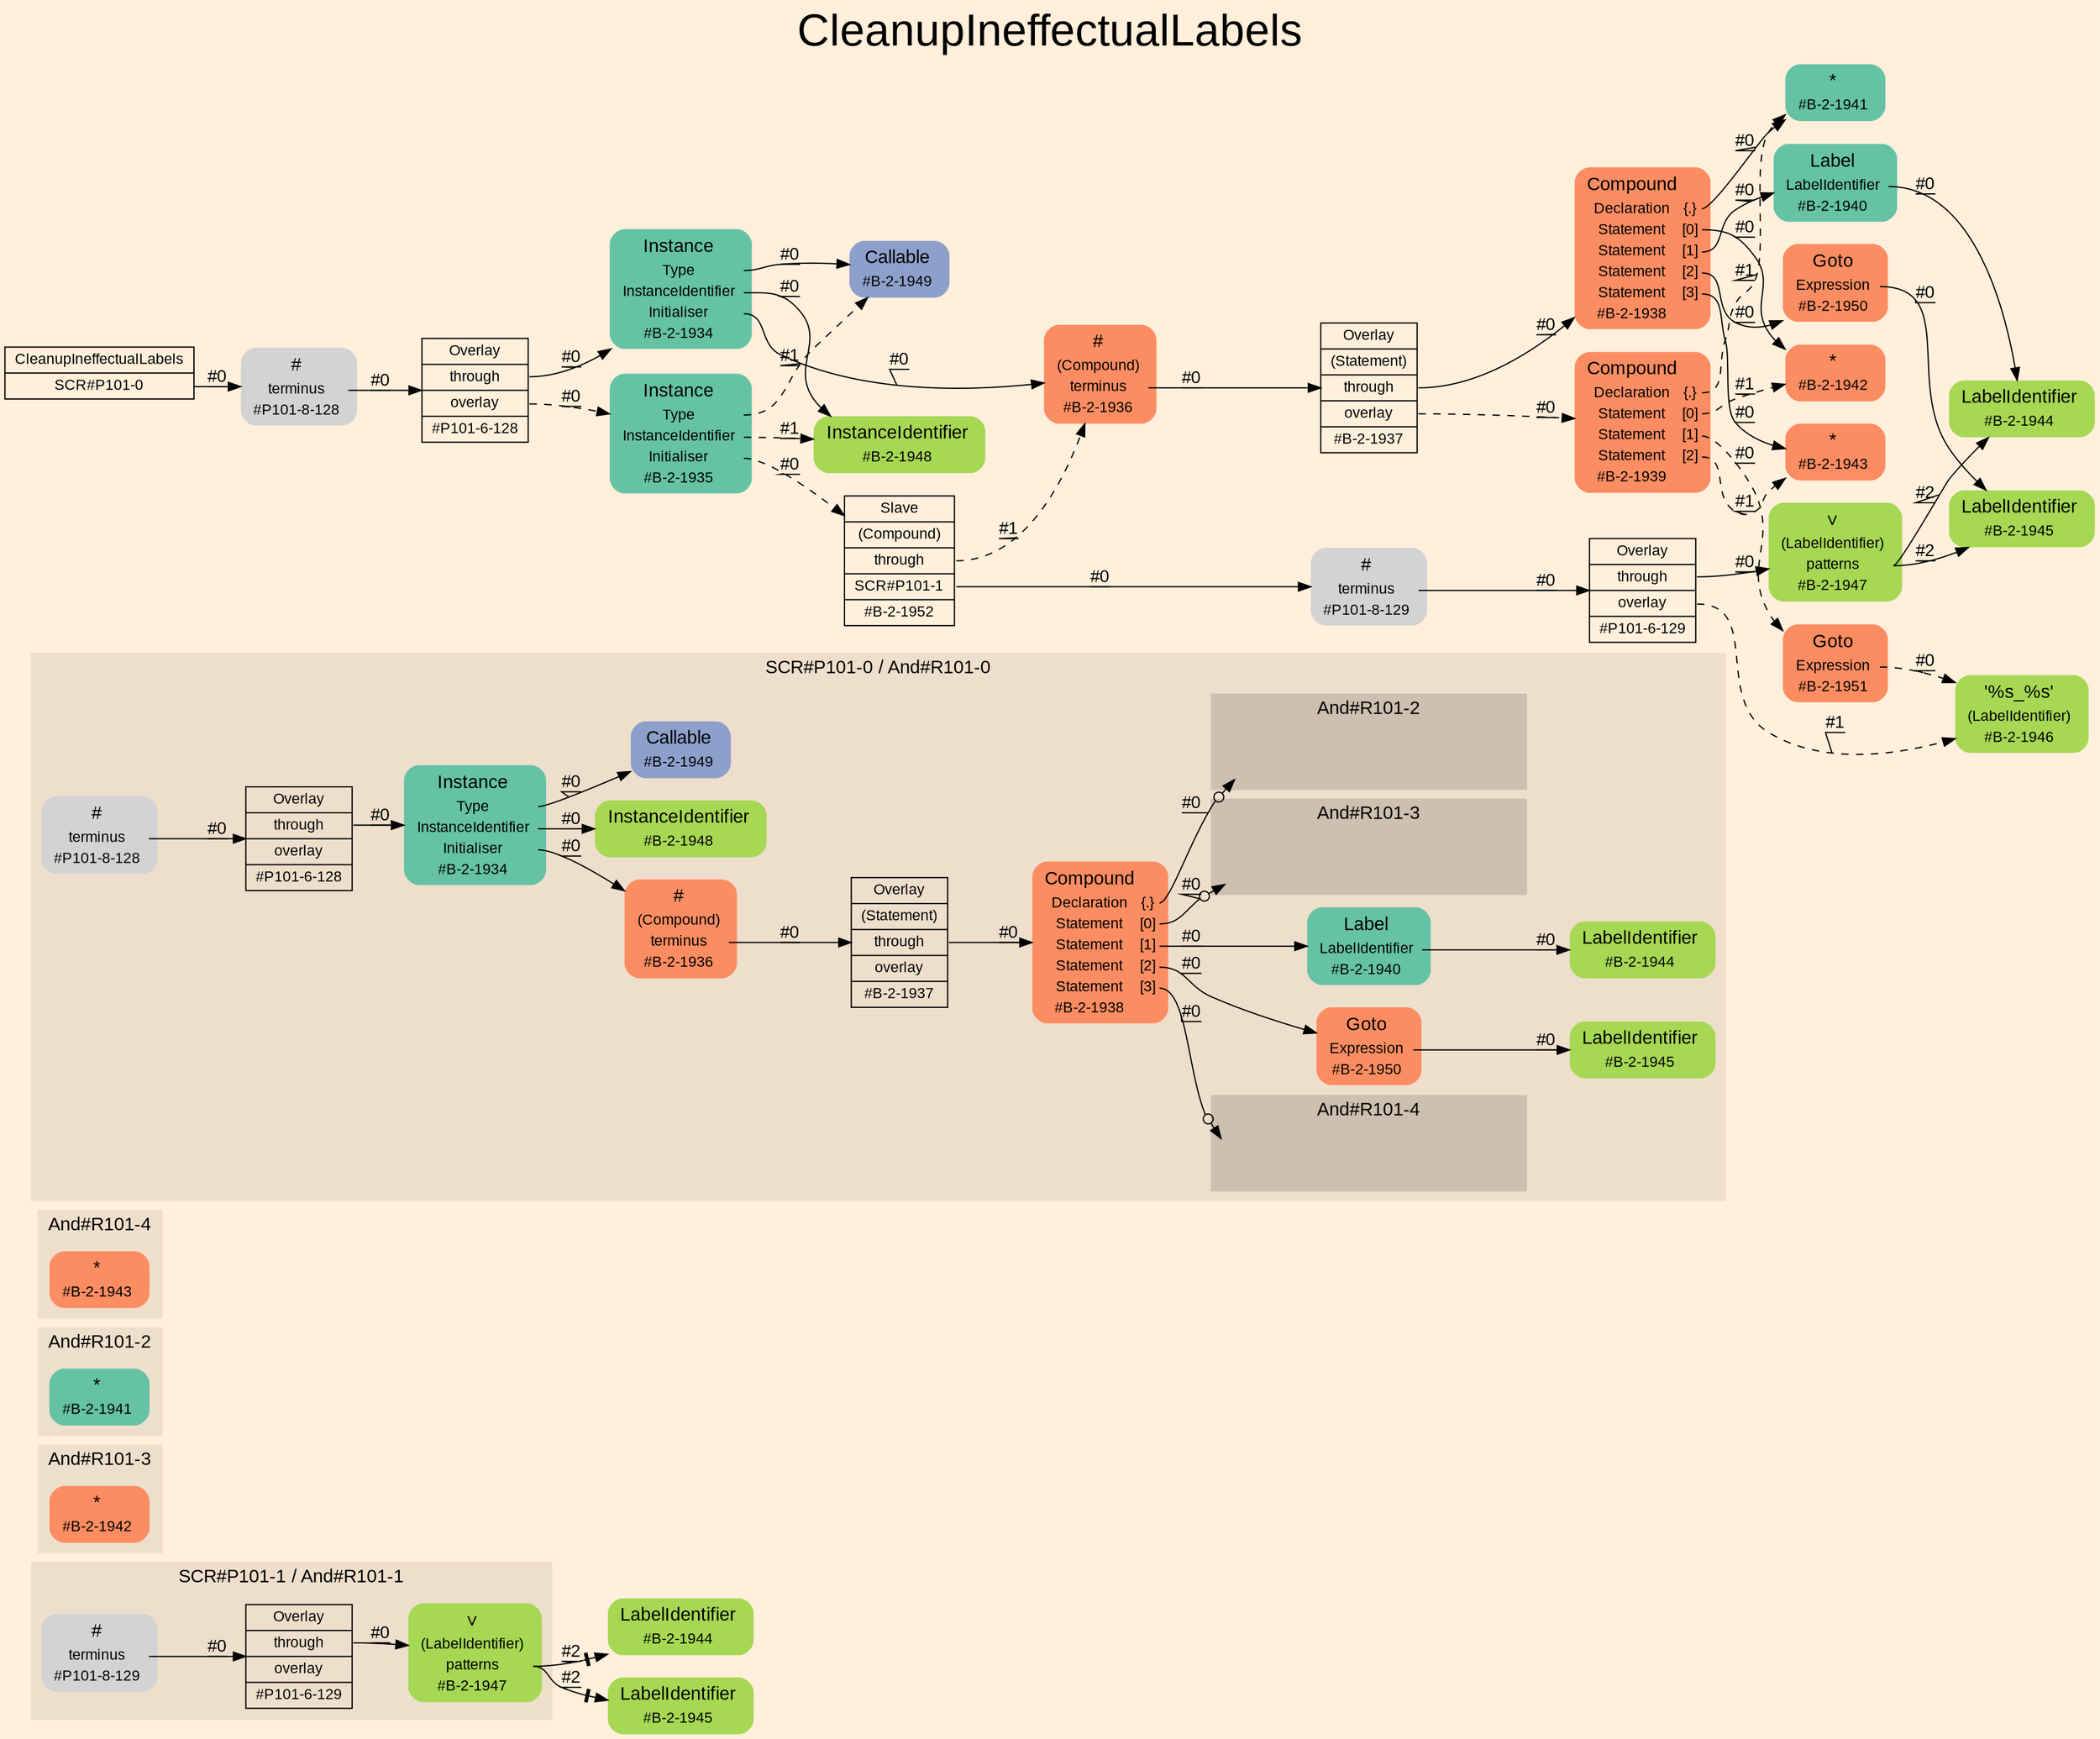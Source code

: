 digraph "CleanupIneffectualLabels" {
label = "CleanupIneffectualLabels"
labelloc = t
fontsize = "36"
graph [
    rankdir = "LR"
    ranksep = 0.3
    bgcolor = antiquewhite1
    color = black
    fontcolor = black
    fontname = "Arial"
];
node [
    fontname = "Arial"
];
edge [
    fontname = "Arial"
];

// -------------------- figure And#R101-1 --------------------
// -------- region And#R101-1 ----------
subgraph "clusterAnd#R101-1" {
    label = "SCR#P101-1 / And#R101-1"
    style = "filled"
    color = antiquewhite2
    fontsize = "15"
    "And#R101-1/#B-2-1947" [
        // -------- block And#R101-1/#B-2-1947 ----------
        shape = "plaintext"
        fillcolor = "/set28/5"
        label = <<TABLE BORDER="0" CELLBORDER="0" CELLSPACING="0">
         <TR><TD><FONT POINT-SIZE="15.0">∨</FONT></TD><TD></TD></TR>
         <TR><TD>(LabelIdentifier)</TD><TD PORT="port0"></TD></TR>
         <TR><TD>patterns</TD><TD PORT="port1"></TD></TR>
         <TR><TD>#B-2-1947</TD><TD PORT="port2"></TD></TR>
        </TABLE>>
        style = "rounded,filled"
        fontsize = "12"
    ];
    
    "And#R101-1/#P101-8-129" [
        // -------- block And#R101-1/#P101-8-129 ----------
        shape = "plaintext"
        label = <<TABLE BORDER="0" CELLBORDER="0" CELLSPACING="0">
         <TR><TD><FONT POINT-SIZE="15.0">#</FONT></TD><TD></TD></TR>
         <TR><TD>terminus</TD><TD PORT="port0"></TD></TR>
         <TR><TD>#P101-8-129</TD><TD PORT="port1"></TD></TR>
        </TABLE>>
        style = "rounded,filled"
        fontsize = "12"
    ];
    
    "And#R101-1/#P101-6-129" [
        // -------- block And#R101-1/#P101-6-129 ----------
        shape = "record"
        fillcolor = antiquewhite2
        label = "<fixed> Overlay | <port0> through | <port1> overlay | <port2> #P101-6-129"
        style = "filled"
        fontsize = "12"
        color = black
        fontcolor = black
    ];
    
}

"And#R101-1/#B-2-1944" [
    // -------- block And#R101-1/#B-2-1944 ----------
    shape = "plaintext"
    fillcolor = "/set28/5"
    label = <<TABLE BORDER="0" CELLBORDER="0" CELLSPACING="0">
     <TR><TD><FONT POINT-SIZE="15.0">LabelIdentifier</FONT></TD><TD></TD></TR>
     <TR><TD>#B-2-1944</TD><TD PORT="port0"></TD></TR>
    </TABLE>>
    style = "rounded,filled"
    fontsize = "12"
];

"And#R101-1/#B-2-1945" [
    // -------- block And#R101-1/#B-2-1945 ----------
    shape = "plaintext"
    fillcolor = "/set28/5"
    label = <<TABLE BORDER="0" CELLBORDER="0" CELLSPACING="0">
     <TR><TD><FONT POINT-SIZE="15.0">LabelIdentifier</FONT></TD><TD></TD></TR>
     <TR><TD>#B-2-1945</TD><TD PORT="port0"></TD></TR>
    </TABLE>>
    style = "rounded,filled"
    fontsize = "12"
];

"And#R101-1/#B-2-1947":port1 -> "And#R101-1/#B-2-1944" [
    arrowhead="normalnonetee"
    label = "#2"
    decorate = true
    color = black
    fontcolor = black
];

"And#R101-1/#B-2-1947":port1 -> "And#R101-1/#B-2-1945" [
    arrowhead="normalnonetee"
    label = "#2"
    decorate = true
    color = black
    fontcolor = black
];

"And#R101-1/#P101-8-129":port0 -> "And#R101-1/#P101-6-129" [
    label = "#0"
    decorate = true
    color = black
    fontcolor = black
];

"And#R101-1/#P101-6-129":port0 -> "And#R101-1/#B-2-1947" [
    label = "#0"
    decorate = true
    color = black
    fontcolor = black
];


// -------------------- figure And#R101-3 --------------------
// -------- region And#R101-3 ----------
subgraph "clusterAnd#R101-3" {
    label = "And#R101-3"
    style = "filled"
    color = antiquewhite2
    fontsize = "15"
    "And#R101-3/#B-2-1942" [
        // -------- block And#R101-3/#B-2-1942 ----------
        shape = "plaintext"
        fillcolor = "/set28/2"
        label = <<TABLE BORDER="0" CELLBORDER="0" CELLSPACING="0">
         <TR><TD><FONT POINT-SIZE="15.0">*</FONT></TD><TD></TD></TR>
         <TR><TD>#B-2-1942</TD><TD PORT="port0"></TD></TR>
        </TABLE>>
        style = "rounded,filled"
        fontsize = "12"
    ];
    
}


// -------------------- figure And#R101-2 --------------------
// -------- region And#R101-2 ----------
subgraph "clusterAnd#R101-2" {
    label = "And#R101-2"
    style = "filled"
    color = antiquewhite2
    fontsize = "15"
    "And#R101-2/#B-2-1941" [
        // -------- block And#R101-2/#B-2-1941 ----------
        shape = "plaintext"
        fillcolor = "/set28/1"
        label = <<TABLE BORDER="0" CELLBORDER="0" CELLSPACING="0">
         <TR><TD><FONT POINT-SIZE="15.0">*</FONT></TD><TD></TD></TR>
         <TR><TD>#B-2-1941</TD><TD PORT="port0"></TD></TR>
        </TABLE>>
        style = "rounded,filled"
        fontsize = "12"
    ];
    
}


// -------------------- figure And#R101-4 --------------------
// -------- region And#R101-4 ----------
subgraph "clusterAnd#R101-4" {
    label = "And#R101-4"
    style = "filled"
    color = antiquewhite2
    fontsize = "15"
    "And#R101-4/#B-2-1943" [
        // -------- block And#R101-4/#B-2-1943 ----------
        shape = "plaintext"
        fillcolor = "/set28/2"
        label = <<TABLE BORDER="0" CELLBORDER="0" CELLSPACING="0">
         <TR><TD><FONT POINT-SIZE="15.0">*</FONT></TD><TD></TD></TR>
         <TR><TD>#B-2-1943</TD><TD PORT="port0"></TD></TR>
        </TABLE>>
        style = "rounded,filled"
        fontsize = "12"
    ];
    
}


// -------------------- figure And#R101-0 --------------------
// -------- region And#R101-0 ----------
subgraph "clusterAnd#R101-0" {
    label = "SCR#P101-0 / And#R101-0"
    style = "filled"
    color = antiquewhite2
    fontsize = "15"
    "And#R101-0/#B-2-1949" [
        // -------- block And#R101-0/#B-2-1949 ----------
        shape = "plaintext"
        fillcolor = "/set28/3"
        label = <<TABLE BORDER="0" CELLBORDER="0" CELLSPACING="0">
         <TR><TD><FONT POINT-SIZE="15.0">Callable</FONT></TD><TD></TD></TR>
         <TR><TD>#B-2-1949</TD><TD PORT="port0"></TD></TR>
        </TABLE>>
        style = "rounded,filled"
        fontsize = "12"
    ];
    
    "And#R101-0/#B-2-1945" [
        // -------- block And#R101-0/#B-2-1945 ----------
        shape = "plaintext"
        fillcolor = "/set28/5"
        label = <<TABLE BORDER="0" CELLBORDER="0" CELLSPACING="0">
         <TR><TD><FONT POINT-SIZE="15.0">LabelIdentifier</FONT></TD><TD></TD></TR>
         <TR><TD>#B-2-1945</TD><TD PORT="port0"></TD></TR>
        </TABLE>>
        style = "rounded,filled"
        fontsize = "12"
    ];
    
    "And#R101-0/#B-2-1937" [
        // -------- block And#R101-0/#B-2-1937 ----------
        shape = "record"
        fillcolor = antiquewhite2
        label = "<fixed> Overlay | <port0> (Statement) | <port1> through | <port2> overlay | <port3> #B-2-1937"
        style = "filled"
        fontsize = "12"
        color = black
        fontcolor = black
    ];
    
    "And#R101-0/#P101-8-128" [
        // -------- block And#R101-0/#P101-8-128 ----------
        shape = "plaintext"
        label = <<TABLE BORDER="0" CELLBORDER="0" CELLSPACING="0">
         <TR><TD><FONT POINT-SIZE="15.0">#</FONT></TD><TD></TD></TR>
         <TR><TD>terminus</TD><TD PORT="port0"></TD></TR>
         <TR><TD>#P101-8-128</TD><TD PORT="port1"></TD></TR>
        </TABLE>>
        style = "rounded,filled"
        fontsize = "12"
    ];
    
    "And#R101-0/#B-2-1944" [
        // -------- block And#R101-0/#B-2-1944 ----------
        shape = "plaintext"
        fillcolor = "/set28/5"
        label = <<TABLE BORDER="0" CELLBORDER="0" CELLSPACING="0">
         <TR><TD><FONT POINT-SIZE="15.0">LabelIdentifier</FONT></TD><TD></TD></TR>
         <TR><TD>#B-2-1944</TD><TD PORT="port0"></TD></TR>
        </TABLE>>
        style = "rounded,filled"
        fontsize = "12"
    ];
    
    "And#R101-0/#B-2-1936" [
        // -------- block And#R101-0/#B-2-1936 ----------
        shape = "plaintext"
        fillcolor = "/set28/2"
        label = <<TABLE BORDER="0" CELLBORDER="0" CELLSPACING="0">
         <TR><TD><FONT POINT-SIZE="15.0">#</FONT></TD><TD></TD></TR>
         <TR><TD>(Compound)</TD><TD PORT="port0"></TD></TR>
         <TR><TD>terminus</TD><TD PORT="port1"></TD></TR>
         <TR><TD>#B-2-1936</TD><TD PORT="port2"></TD></TR>
        </TABLE>>
        style = "rounded,filled"
        fontsize = "12"
    ];
    
    "And#R101-0/#B-2-1938" [
        // -------- block And#R101-0/#B-2-1938 ----------
        shape = "plaintext"
        fillcolor = "/set28/2"
        label = <<TABLE BORDER="0" CELLBORDER="0" CELLSPACING="0">
         <TR><TD><FONT POINT-SIZE="15.0">Compound</FONT></TD><TD></TD></TR>
         <TR><TD>Declaration</TD><TD PORT="port0">{.}</TD></TR>
         <TR><TD>Statement</TD><TD PORT="port1">[0]</TD></TR>
         <TR><TD>Statement</TD><TD PORT="port2">[1]</TD></TR>
         <TR><TD>Statement</TD><TD PORT="port3">[2]</TD></TR>
         <TR><TD>Statement</TD><TD PORT="port4">[3]</TD></TR>
         <TR><TD>#B-2-1938</TD><TD PORT="port5"></TD></TR>
        </TABLE>>
        style = "rounded,filled"
        fontsize = "12"
    ];
    
    "And#R101-0/#B-2-1934" [
        // -------- block And#R101-0/#B-2-1934 ----------
        shape = "plaintext"
        fillcolor = "/set28/1"
        label = <<TABLE BORDER="0" CELLBORDER="0" CELLSPACING="0">
         <TR><TD><FONT POINT-SIZE="15.0">Instance</FONT></TD><TD></TD></TR>
         <TR><TD>Type</TD><TD PORT="port0"></TD></TR>
         <TR><TD>InstanceIdentifier</TD><TD PORT="port1"></TD></TR>
         <TR><TD>Initialiser</TD><TD PORT="port2"></TD></TR>
         <TR><TD>#B-2-1934</TD><TD PORT="port3"></TD></TR>
        </TABLE>>
        style = "rounded,filled"
        fontsize = "12"
    ];
    
    "And#R101-0/#B-2-1940" [
        // -------- block And#R101-0/#B-2-1940 ----------
        shape = "plaintext"
        fillcolor = "/set28/1"
        label = <<TABLE BORDER="0" CELLBORDER="0" CELLSPACING="0">
         <TR><TD><FONT POINT-SIZE="15.0">Label</FONT></TD><TD></TD></TR>
         <TR><TD>LabelIdentifier</TD><TD PORT="port0"></TD></TR>
         <TR><TD>#B-2-1940</TD><TD PORT="port1"></TD></TR>
        </TABLE>>
        style = "rounded,filled"
        fontsize = "12"
    ];
    
    "And#R101-0/#B-2-1948" [
        // -------- block And#R101-0/#B-2-1948 ----------
        shape = "plaintext"
        fillcolor = "/set28/5"
        label = <<TABLE BORDER="0" CELLBORDER="0" CELLSPACING="0">
         <TR><TD><FONT POINT-SIZE="15.0">InstanceIdentifier</FONT></TD><TD></TD></TR>
         <TR><TD>#B-2-1948</TD><TD PORT="port0"></TD></TR>
        </TABLE>>
        style = "rounded,filled"
        fontsize = "12"
    ];
    
    "And#R101-0/#B-2-1950" [
        // -------- block And#R101-0/#B-2-1950 ----------
        shape = "plaintext"
        fillcolor = "/set28/2"
        label = <<TABLE BORDER="0" CELLBORDER="0" CELLSPACING="0">
         <TR><TD><FONT POINT-SIZE="15.0">Goto</FONT></TD><TD></TD></TR>
         <TR><TD>Expression</TD><TD PORT="port0"></TD></TR>
         <TR><TD>#B-2-1950</TD><TD PORT="port1"></TD></TR>
        </TABLE>>
        style = "rounded,filled"
        fontsize = "12"
    ];
    
    "And#R101-0/#P101-6-128" [
        // -------- block And#R101-0/#P101-6-128 ----------
        shape = "record"
        fillcolor = antiquewhite2
        label = "<fixed> Overlay | <port0> through | <port1> overlay | <port2> #P101-6-128"
        style = "filled"
        fontsize = "12"
        color = black
        fontcolor = black
    ];
    
    // -------- region And#R101-0/And#R101-2 ----------
    subgraph "clusterAnd#R101-0/And#R101-2" {
        label = "And#R101-2"
        style = "filled"
        color = antiquewhite3
        fontsize = "15"
        "And#R101-0/And#R101-2/#B-2-1941" [
            // -------- block And#R101-0/And#R101-2/#B-2-1941 ----------
            shape = none
            fillcolor = "/set28/1"
            style = "invisible"
        ];
        
    }
    
    // -------- region And#R101-0/And#R101-3 ----------
    subgraph "clusterAnd#R101-0/And#R101-3" {
        label = "And#R101-3"
        style = "filled"
        color = antiquewhite3
        fontsize = "15"
        "And#R101-0/And#R101-3/#B-2-1942" [
            // -------- block And#R101-0/And#R101-3/#B-2-1942 ----------
            shape = none
            fillcolor = "/set28/2"
            style = "invisible"
        ];
        
    }
    
    // -------- region And#R101-0/And#R101-4 ----------
    subgraph "clusterAnd#R101-0/And#R101-4" {
        label = "And#R101-4"
        style = "filled"
        color = antiquewhite3
        fontsize = "15"
        "And#R101-0/And#R101-4/#B-2-1943" [
            // -------- block And#R101-0/And#R101-4/#B-2-1943 ----------
            shape = none
            fillcolor = "/set28/2"
            style = "invisible"
        ];
        
    }
    
}

"And#R101-0/#B-2-1937":port1 -> "And#R101-0/#B-2-1938" [
    label = "#0"
    decorate = true
    color = black
    fontcolor = black
];

"And#R101-0/#P101-8-128":port0 -> "And#R101-0/#P101-6-128" [
    label = "#0"
    decorate = true
    color = black
    fontcolor = black
];

"And#R101-0/#B-2-1936":port1 -> "And#R101-0/#B-2-1937" [
    label = "#0"
    decorate = true
    color = black
    fontcolor = black
];

"And#R101-0/#B-2-1938":port0 -> "And#R101-0/And#R101-2/#B-2-1941" [
    arrowhead="normalnoneodot"
    label = "#0"
    decorate = true
    color = black
    fontcolor = black
];

"And#R101-0/#B-2-1938":port1 -> "And#R101-0/And#R101-3/#B-2-1942" [
    arrowhead="normalnoneodot"
    label = "#0"
    decorate = true
    color = black
    fontcolor = black
];

"And#R101-0/#B-2-1938":port2 -> "And#R101-0/#B-2-1940" [
    label = "#0"
    decorate = true
    color = black
    fontcolor = black
];

"And#R101-0/#B-2-1938":port3 -> "And#R101-0/#B-2-1950" [
    label = "#0"
    decorate = true
    color = black
    fontcolor = black
];

"And#R101-0/#B-2-1938":port4 -> "And#R101-0/And#R101-4/#B-2-1943" [
    arrowhead="normalnoneodot"
    label = "#0"
    decorate = true
    color = black
    fontcolor = black
];

"And#R101-0/#B-2-1934":port0 -> "And#R101-0/#B-2-1949" [
    label = "#0"
    decorate = true
    color = black
    fontcolor = black
];

"And#R101-0/#B-2-1934":port1 -> "And#R101-0/#B-2-1948" [
    label = "#0"
    decorate = true
    color = black
    fontcolor = black
];

"And#R101-0/#B-2-1934":port2 -> "And#R101-0/#B-2-1936" [
    label = "#0"
    decorate = true
    color = black
    fontcolor = black
];

"And#R101-0/#B-2-1940":port0 -> "And#R101-0/#B-2-1944" [
    label = "#0"
    decorate = true
    color = black
    fontcolor = black
];

"And#R101-0/#B-2-1950":port0 -> "And#R101-0/#B-2-1945" [
    label = "#0"
    decorate = true
    color = black
    fontcolor = black
];

"And#R101-0/#P101-6-128":port0 -> "And#R101-0/#B-2-1934" [
    label = "#0"
    decorate = true
    color = black
    fontcolor = black
];


// -------------------- transformation figure --------------------
"CR#P101-0" [
    // -------- block CR#P101-0 ----------
    shape = "record"
    fillcolor = antiquewhite1
    label = "<fixed> CleanupIneffectualLabels | <port0> SCR#P101-0"
    style = "filled"
    fontsize = "12"
    color = black
    fontcolor = black
];

"#P101-8-128" [
    // -------- block #P101-8-128 ----------
    shape = "plaintext"
    label = <<TABLE BORDER="0" CELLBORDER="0" CELLSPACING="0">
     <TR><TD><FONT POINT-SIZE="15.0">#</FONT></TD><TD></TD></TR>
     <TR><TD>terminus</TD><TD PORT="port0"></TD></TR>
     <TR><TD>#P101-8-128</TD><TD PORT="port1"></TD></TR>
    </TABLE>>
    style = "rounded,filled"
    fontsize = "12"
];

"#P101-6-128" [
    // -------- block #P101-6-128 ----------
    shape = "record"
    fillcolor = antiquewhite1
    label = "<fixed> Overlay | <port0> through | <port1> overlay | <port2> #P101-6-128"
    style = "filled"
    fontsize = "12"
    color = black
    fontcolor = black
];

"#B-2-1934" [
    // -------- block #B-2-1934 ----------
    shape = "plaintext"
    fillcolor = "/set28/1"
    label = <<TABLE BORDER="0" CELLBORDER="0" CELLSPACING="0">
     <TR><TD><FONT POINT-SIZE="15.0">Instance</FONT></TD><TD></TD></TR>
     <TR><TD>Type</TD><TD PORT="port0"></TD></TR>
     <TR><TD>InstanceIdentifier</TD><TD PORT="port1"></TD></TR>
     <TR><TD>Initialiser</TD><TD PORT="port2"></TD></TR>
     <TR><TD>#B-2-1934</TD><TD PORT="port3"></TD></TR>
    </TABLE>>
    style = "rounded,filled"
    fontsize = "12"
];

"#B-2-1949" [
    // -------- block #B-2-1949 ----------
    shape = "plaintext"
    fillcolor = "/set28/3"
    label = <<TABLE BORDER="0" CELLBORDER="0" CELLSPACING="0">
     <TR><TD><FONT POINT-SIZE="15.0">Callable</FONT></TD><TD></TD></TR>
     <TR><TD>#B-2-1949</TD><TD PORT="port0"></TD></TR>
    </TABLE>>
    style = "rounded,filled"
    fontsize = "12"
];

"#B-2-1948" [
    // -------- block #B-2-1948 ----------
    shape = "plaintext"
    fillcolor = "/set28/5"
    label = <<TABLE BORDER="0" CELLBORDER="0" CELLSPACING="0">
     <TR><TD><FONT POINT-SIZE="15.0">InstanceIdentifier</FONT></TD><TD></TD></TR>
     <TR><TD>#B-2-1948</TD><TD PORT="port0"></TD></TR>
    </TABLE>>
    style = "rounded,filled"
    fontsize = "12"
];

"#B-2-1936" [
    // -------- block #B-2-1936 ----------
    shape = "plaintext"
    fillcolor = "/set28/2"
    label = <<TABLE BORDER="0" CELLBORDER="0" CELLSPACING="0">
     <TR><TD><FONT POINT-SIZE="15.0">#</FONT></TD><TD></TD></TR>
     <TR><TD>(Compound)</TD><TD PORT="port0"></TD></TR>
     <TR><TD>terminus</TD><TD PORT="port1"></TD></TR>
     <TR><TD>#B-2-1936</TD><TD PORT="port2"></TD></TR>
    </TABLE>>
    style = "rounded,filled"
    fontsize = "12"
];

"#B-2-1937" [
    // -------- block #B-2-1937 ----------
    shape = "record"
    fillcolor = antiquewhite1
    label = "<fixed> Overlay | <port0> (Statement) | <port1> through | <port2> overlay | <port3> #B-2-1937"
    style = "filled"
    fontsize = "12"
    color = black
    fontcolor = black
];

"#B-2-1938" [
    // -------- block #B-2-1938 ----------
    shape = "plaintext"
    fillcolor = "/set28/2"
    label = <<TABLE BORDER="0" CELLBORDER="0" CELLSPACING="0">
     <TR><TD><FONT POINT-SIZE="15.0">Compound</FONT></TD><TD></TD></TR>
     <TR><TD>Declaration</TD><TD PORT="port0">{.}</TD></TR>
     <TR><TD>Statement</TD><TD PORT="port1">[0]</TD></TR>
     <TR><TD>Statement</TD><TD PORT="port2">[1]</TD></TR>
     <TR><TD>Statement</TD><TD PORT="port3">[2]</TD></TR>
     <TR><TD>Statement</TD><TD PORT="port4">[3]</TD></TR>
     <TR><TD>#B-2-1938</TD><TD PORT="port5"></TD></TR>
    </TABLE>>
    style = "rounded,filled"
    fontsize = "12"
];

"#B-2-1941" [
    // -------- block #B-2-1941 ----------
    shape = "plaintext"
    fillcolor = "/set28/1"
    label = <<TABLE BORDER="0" CELLBORDER="0" CELLSPACING="0">
     <TR><TD><FONT POINT-SIZE="15.0">*</FONT></TD><TD></TD></TR>
     <TR><TD>#B-2-1941</TD><TD PORT="port0"></TD></TR>
    </TABLE>>
    style = "rounded,filled"
    fontsize = "12"
];

"#B-2-1942" [
    // -------- block #B-2-1942 ----------
    shape = "plaintext"
    fillcolor = "/set28/2"
    label = <<TABLE BORDER="0" CELLBORDER="0" CELLSPACING="0">
     <TR><TD><FONT POINT-SIZE="15.0">*</FONT></TD><TD></TD></TR>
     <TR><TD>#B-2-1942</TD><TD PORT="port0"></TD></TR>
    </TABLE>>
    style = "rounded,filled"
    fontsize = "12"
];

"#B-2-1940" [
    // -------- block #B-2-1940 ----------
    shape = "plaintext"
    fillcolor = "/set28/1"
    label = <<TABLE BORDER="0" CELLBORDER="0" CELLSPACING="0">
     <TR><TD><FONT POINT-SIZE="15.0">Label</FONT></TD><TD></TD></TR>
     <TR><TD>LabelIdentifier</TD><TD PORT="port0"></TD></TR>
     <TR><TD>#B-2-1940</TD><TD PORT="port1"></TD></TR>
    </TABLE>>
    style = "rounded,filled"
    fontsize = "12"
];

"#B-2-1944" [
    // -------- block #B-2-1944 ----------
    shape = "plaintext"
    fillcolor = "/set28/5"
    label = <<TABLE BORDER="0" CELLBORDER="0" CELLSPACING="0">
     <TR><TD><FONT POINT-SIZE="15.0">LabelIdentifier</FONT></TD><TD></TD></TR>
     <TR><TD>#B-2-1944</TD><TD PORT="port0"></TD></TR>
    </TABLE>>
    style = "rounded,filled"
    fontsize = "12"
];

"#B-2-1950" [
    // -------- block #B-2-1950 ----------
    shape = "plaintext"
    fillcolor = "/set28/2"
    label = <<TABLE BORDER="0" CELLBORDER="0" CELLSPACING="0">
     <TR><TD><FONT POINT-SIZE="15.0">Goto</FONT></TD><TD></TD></TR>
     <TR><TD>Expression</TD><TD PORT="port0"></TD></TR>
     <TR><TD>#B-2-1950</TD><TD PORT="port1"></TD></TR>
    </TABLE>>
    style = "rounded,filled"
    fontsize = "12"
];

"#B-2-1945" [
    // -------- block #B-2-1945 ----------
    shape = "plaintext"
    fillcolor = "/set28/5"
    label = <<TABLE BORDER="0" CELLBORDER="0" CELLSPACING="0">
     <TR><TD><FONT POINT-SIZE="15.0">LabelIdentifier</FONT></TD><TD></TD></TR>
     <TR><TD>#B-2-1945</TD><TD PORT="port0"></TD></TR>
    </TABLE>>
    style = "rounded,filled"
    fontsize = "12"
];

"#B-2-1943" [
    // -------- block #B-2-1943 ----------
    shape = "plaintext"
    fillcolor = "/set28/2"
    label = <<TABLE BORDER="0" CELLBORDER="0" CELLSPACING="0">
     <TR><TD><FONT POINT-SIZE="15.0">*</FONT></TD><TD></TD></TR>
     <TR><TD>#B-2-1943</TD><TD PORT="port0"></TD></TR>
    </TABLE>>
    style = "rounded,filled"
    fontsize = "12"
];

"#B-2-1939" [
    // -------- block #B-2-1939 ----------
    shape = "plaintext"
    fillcolor = "/set28/2"
    label = <<TABLE BORDER="0" CELLBORDER="0" CELLSPACING="0">
     <TR><TD><FONT POINT-SIZE="15.0">Compound</FONT></TD><TD></TD></TR>
     <TR><TD>Declaration</TD><TD PORT="port0">{.}</TD></TR>
     <TR><TD>Statement</TD><TD PORT="port1">[0]</TD></TR>
     <TR><TD>Statement</TD><TD PORT="port2">[1]</TD></TR>
     <TR><TD>Statement</TD><TD PORT="port3">[2]</TD></TR>
     <TR><TD>#B-2-1939</TD><TD PORT="port4"></TD></TR>
    </TABLE>>
    style = "rounded,filled"
    fontsize = "12"
];

"#B-2-1951" [
    // -------- block #B-2-1951 ----------
    shape = "plaintext"
    fillcolor = "/set28/2"
    label = <<TABLE BORDER="0" CELLBORDER="0" CELLSPACING="0">
     <TR><TD><FONT POINT-SIZE="15.0">Goto</FONT></TD><TD></TD></TR>
     <TR><TD>Expression</TD><TD PORT="port0"></TD></TR>
     <TR><TD>#B-2-1951</TD><TD PORT="port1"></TD></TR>
    </TABLE>>
    style = "rounded,filled"
    fontsize = "12"
];

"#B-2-1946" [
    // -------- block #B-2-1946 ----------
    shape = "plaintext"
    fillcolor = "/set28/5"
    label = <<TABLE BORDER="0" CELLBORDER="0" CELLSPACING="0">
     <TR><TD><FONT POINT-SIZE="15.0">'%s_%s'</FONT></TD><TD></TD></TR>
     <TR><TD>(LabelIdentifier)</TD><TD PORT="port0"></TD></TR>
     <TR><TD>#B-2-1946</TD><TD PORT="port1"></TD></TR>
    </TABLE>>
    style = "rounded,filled"
    fontsize = "12"
];

"#B-2-1935" [
    // -------- block #B-2-1935 ----------
    shape = "plaintext"
    fillcolor = "/set28/1"
    label = <<TABLE BORDER="0" CELLBORDER="0" CELLSPACING="0">
     <TR><TD><FONT POINT-SIZE="15.0">Instance</FONT></TD><TD></TD></TR>
     <TR><TD>Type</TD><TD PORT="port0"></TD></TR>
     <TR><TD>InstanceIdentifier</TD><TD PORT="port1"></TD></TR>
     <TR><TD>Initialiser</TD><TD PORT="port2"></TD></TR>
     <TR><TD>#B-2-1935</TD><TD PORT="port3"></TD></TR>
    </TABLE>>
    style = "rounded,filled"
    fontsize = "12"
];

"#B-2-1952" [
    // -------- block #B-2-1952 ----------
    shape = "record"
    fillcolor = antiquewhite1
    label = "<fixed> Slave | <port0> (Compound) | <port1> through | <port2> SCR#P101-1 | <port3> #B-2-1952"
    style = "filled"
    fontsize = "12"
    color = black
    fontcolor = black
];

"#P101-8-129" [
    // -------- block #P101-8-129 ----------
    shape = "plaintext"
    label = <<TABLE BORDER="0" CELLBORDER="0" CELLSPACING="0">
     <TR><TD><FONT POINT-SIZE="15.0">#</FONT></TD><TD></TD></TR>
     <TR><TD>terminus</TD><TD PORT="port0"></TD></TR>
     <TR><TD>#P101-8-129</TD><TD PORT="port1"></TD></TR>
    </TABLE>>
    style = "rounded,filled"
    fontsize = "12"
];

"#P101-6-129" [
    // -------- block #P101-6-129 ----------
    shape = "record"
    fillcolor = antiquewhite1
    label = "<fixed> Overlay | <port0> through | <port1> overlay | <port2> #P101-6-129"
    style = "filled"
    fontsize = "12"
    color = black
    fontcolor = black
];

"#B-2-1947" [
    // -------- block #B-2-1947 ----------
    shape = "plaintext"
    fillcolor = "/set28/5"
    label = <<TABLE BORDER="0" CELLBORDER="0" CELLSPACING="0">
     <TR><TD><FONT POINT-SIZE="15.0">∨</FONT></TD><TD></TD></TR>
     <TR><TD>(LabelIdentifier)</TD><TD PORT="port0"></TD></TR>
     <TR><TD>patterns</TD><TD PORT="port1"></TD></TR>
     <TR><TD>#B-2-1947</TD><TD PORT="port2"></TD></TR>
    </TABLE>>
    style = "rounded,filled"
    fontsize = "12"
];

"CR#P101-0":port0 -> "#P101-8-128" [
    label = "#0"
    decorate = true
    color = black
    fontcolor = black
];

"#P101-8-128":port0 -> "#P101-6-128" [
    label = "#0"
    decorate = true
    color = black
    fontcolor = black
];

"#P101-6-128":port0 -> "#B-2-1934" [
    label = "#0"
    decorate = true
    color = black
    fontcolor = black
];

"#P101-6-128":port1 -> "#B-2-1935" [
    style="dashed"
    label = "#0"
    decorate = true
    color = black
    fontcolor = black
];

"#B-2-1934":port0 -> "#B-2-1949" [
    label = "#0"
    decorate = true
    color = black
    fontcolor = black
];

"#B-2-1934":port1 -> "#B-2-1948" [
    label = "#0"
    decorate = true
    color = black
    fontcolor = black
];

"#B-2-1934":port2 -> "#B-2-1936" [
    label = "#0"
    decorate = true
    color = black
    fontcolor = black
];

"#B-2-1936":port1 -> "#B-2-1937" [
    label = "#0"
    decorate = true
    color = black
    fontcolor = black
];

"#B-2-1937":port1 -> "#B-2-1938" [
    label = "#0"
    decorate = true
    color = black
    fontcolor = black
];

"#B-2-1937":port2 -> "#B-2-1939" [
    style="dashed"
    label = "#0"
    decorate = true
    color = black
    fontcolor = black
];

"#B-2-1938":port0 -> "#B-2-1941" [
    label = "#0"
    decorate = true
    color = black
    fontcolor = black
];

"#B-2-1938":port1 -> "#B-2-1942" [
    label = "#0"
    decorate = true
    color = black
    fontcolor = black
];

"#B-2-1938":port2 -> "#B-2-1940" [
    label = "#0"
    decorate = true
    color = black
    fontcolor = black
];

"#B-2-1938":port3 -> "#B-2-1950" [
    label = "#0"
    decorate = true
    color = black
    fontcolor = black
];

"#B-2-1938":port4 -> "#B-2-1943" [
    label = "#0"
    decorate = true
    color = black
    fontcolor = black
];

"#B-2-1940":port0 -> "#B-2-1944" [
    label = "#0"
    decorate = true
    color = black
    fontcolor = black
];

"#B-2-1950":port0 -> "#B-2-1945" [
    label = "#0"
    decorate = true
    color = black
    fontcolor = black
];

"#B-2-1939":port0 -> "#B-2-1941" [
    style="dashed"
    label = "#1"
    decorate = true
    color = black
    fontcolor = black
];

"#B-2-1939":port1 -> "#B-2-1942" [
    style="dashed"
    label = "#1"
    decorate = true
    color = black
    fontcolor = black
];

"#B-2-1939":port2 -> "#B-2-1951" [
    style="dashed"
    label = "#0"
    decorate = true
    color = black
    fontcolor = black
];

"#B-2-1939":port3 -> "#B-2-1943" [
    style="dashed"
    label = "#1"
    decorate = true
    color = black
    fontcolor = black
];

"#B-2-1951":port0 -> "#B-2-1946" [
    style="dashed"
    label = "#0"
    decorate = true
    color = black
    fontcolor = black
];

"#B-2-1935":port0 -> "#B-2-1949" [
    style="dashed"
    label = "#1"
    decorate = true
    color = black
    fontcolor = black
];

"#B-2-1935":port1 -> "#B-2-1948" [
    style="dashed"
    label = "#1"
    decorate = true
    color = black
    fontcolor = black
];

"#B-2-1935":port2 -> "#B-2-1952" [
    style="dashed"
    label = "#0"
    decorate = true
    color = black
    fontcolor = black
];

"#B-2-1952":port1 -> "#B-2-1936" [
    style="dashed"
    label = "#1"
    decorate = true
    color = black
    fontcolor = black
];

"#B-2-1952":port2 -> "#P101-8-129" [
    label = "#0"
    decorate = true
    color = black
    fontcolor = black
];

"#P101-8-129":port0 -> "#P101-6-129" [
    label = "#0"
    decorate = true
    color = black
    fontcolor = black
];

"#P101-6-129":port0 -> "#B-2-1947" [
    label = "#0"
    decorate = true
    color = black
    fontcolor = black
];

"#P101-6-129":port1 -> "#B-2-1946" [
    style="dashed"
    label = "#1"
    decorate = true
    color = black
    fontcolor = black
];

"#B-2-1947":port1 -> "#B-2-1944" [
    label = "#2"
    decorate = true
    color = black
    fontcolor = black
];

"#B-2-1947":port1 -> "#B-2-1945" [
    label = "#2"
    decorate = true
    color = black
    fontcolor = black
];


}
